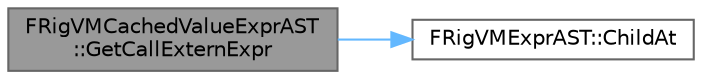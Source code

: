 digraph "FRigVMCachedValueExprAST::GetCallExternExpr"
{
 // INTERACTIVE_SVG=YES
 // LATEX_PDF_SIZE
  bgcolor="transparent";
  edge [fontname=Helvetica,fontsize=10,labelfontname=Helvetica,labelfontsize=10];
  node [fontname=Helvetica,fontsize=10,shape=box,height=0.2,width=0.4];
  rankdir="LR";
  Node1 [id="Node000001",label="FRigVMCachedValueExprAST\l::GetCallExternExpr",height=0.2,width=0.4,color="gray40", fillcolor="grey60", style="filled", fontcolor="black",tooltip=" "];
  Node1 -> Node2 [id="edge1_Node000001_Node000002",color="steelblue1",style="solid",tooltip=" "];
  Node2 [id="Node000002",label="FRigVMExprAST::ChildAt",height=0.2,width=0.4,color="grey40", fillcolor="white", style="filled",URL="$de/dbc/classFRigVMExprAST.html#a54b1932582d09a18f117e2609053d4f6",tooltip="templated getter to retrieve a child with a given index type checking will occur within the To method..."];
}
